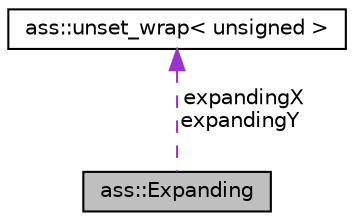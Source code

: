 digraph "ass::Expanding"
{
 // LATEX_PDF_SIZE
  edge [fontname="Helvetica",fontsize="10",labelfontname="Helvetica",labelfontsize="10"];
  node [fontname="Helvetica",fontsize="10",shape=record];
  Node1 [label="ass::Expanding",height=0.2,width=0.4,color="black", fillcolor="grey75", style="filled", fontcolor="black",tooltip="Controls the expanding of AView."];
  Node2 -> Node1 [dir="back",color="darkorchid3",fontsize="10",style="dashed",label=" expandingX\nexpandingY" ,fontname="Helvetica"];
  Node2 [label="ass::unset_wrap\< unsigned \>",height=0.2,width=0.4,color="black", fillcolor="white", style="filled",URL="$structass_1_1unset__wrap.html",tooltip=" "];
}
